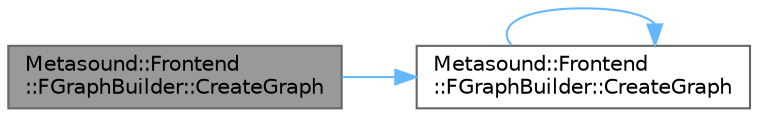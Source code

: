 digraph "Metasound::Frontend::FGraphBuilder::CreateGraph"
{
 // INTERACTIVE_SVG=YES
 // LATEX_PDF_SIZE
  bgcolor="transparent";
  edge [fontname=Helvetica,fontsize=10,labelfontname=Helvetica,labelfontsize=10];
  node [fontname=Helvetica,fontsize=10,shape=box,height=0.2,width=0.4];
  rankdir="LR";
  Node1 [id="Node000001",label="Metasound::Frontend\l::FGraphBuilder::CreateGraph",height=0.2,width=0.4,color="gray40", fillcolor="grey60", style="filled", fontcolor="black",tooltip=" "];
  Node1 -> Node2 [id="edge1_Node000001_Node000002",color="steelblue1",style="solid",tooltip=" "];
  Node2 [id="Node000002",label="Metasound::Frontend\l::FGraphBuilder::CreateGraph",height=0.2,width=0.4,color="grey40", fillcolor="white", style="filled",URL="$d4/d26/classMetasound_1_1Frontend_1_1FGraphBuilder.html#aa9e87554d07aa53d2122d7ef9da9f9e3",tooltip=" "];
  Node2 -> Node2 [id="edge2_Node000002_Node000002",color="steelblue1",style="solid",tooltip=" "];
}
